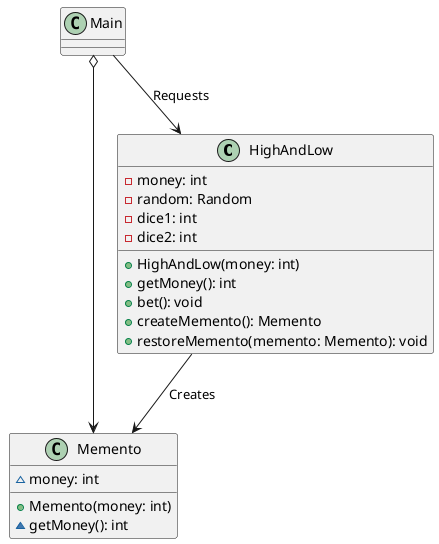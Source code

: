 @startuml Memento
class HighAndLow {
    - money: int
    - random: Random
    - dice1: int
    - dice2: int
    + HighAndLow(money: int)
    + getMoney(): int
    + bet(): void
    + createMemento(): Memento
    + restoreMemento(memento: Memento): void
}

class Memento {
    ~ money: int
    + Memento(money: int)
    ~ getMoney(): int
}

class Main {
}

Main o-> Memento
Main --> HighAndLow : Requests
HighAndLow --> Memento : Creates
@enduml

